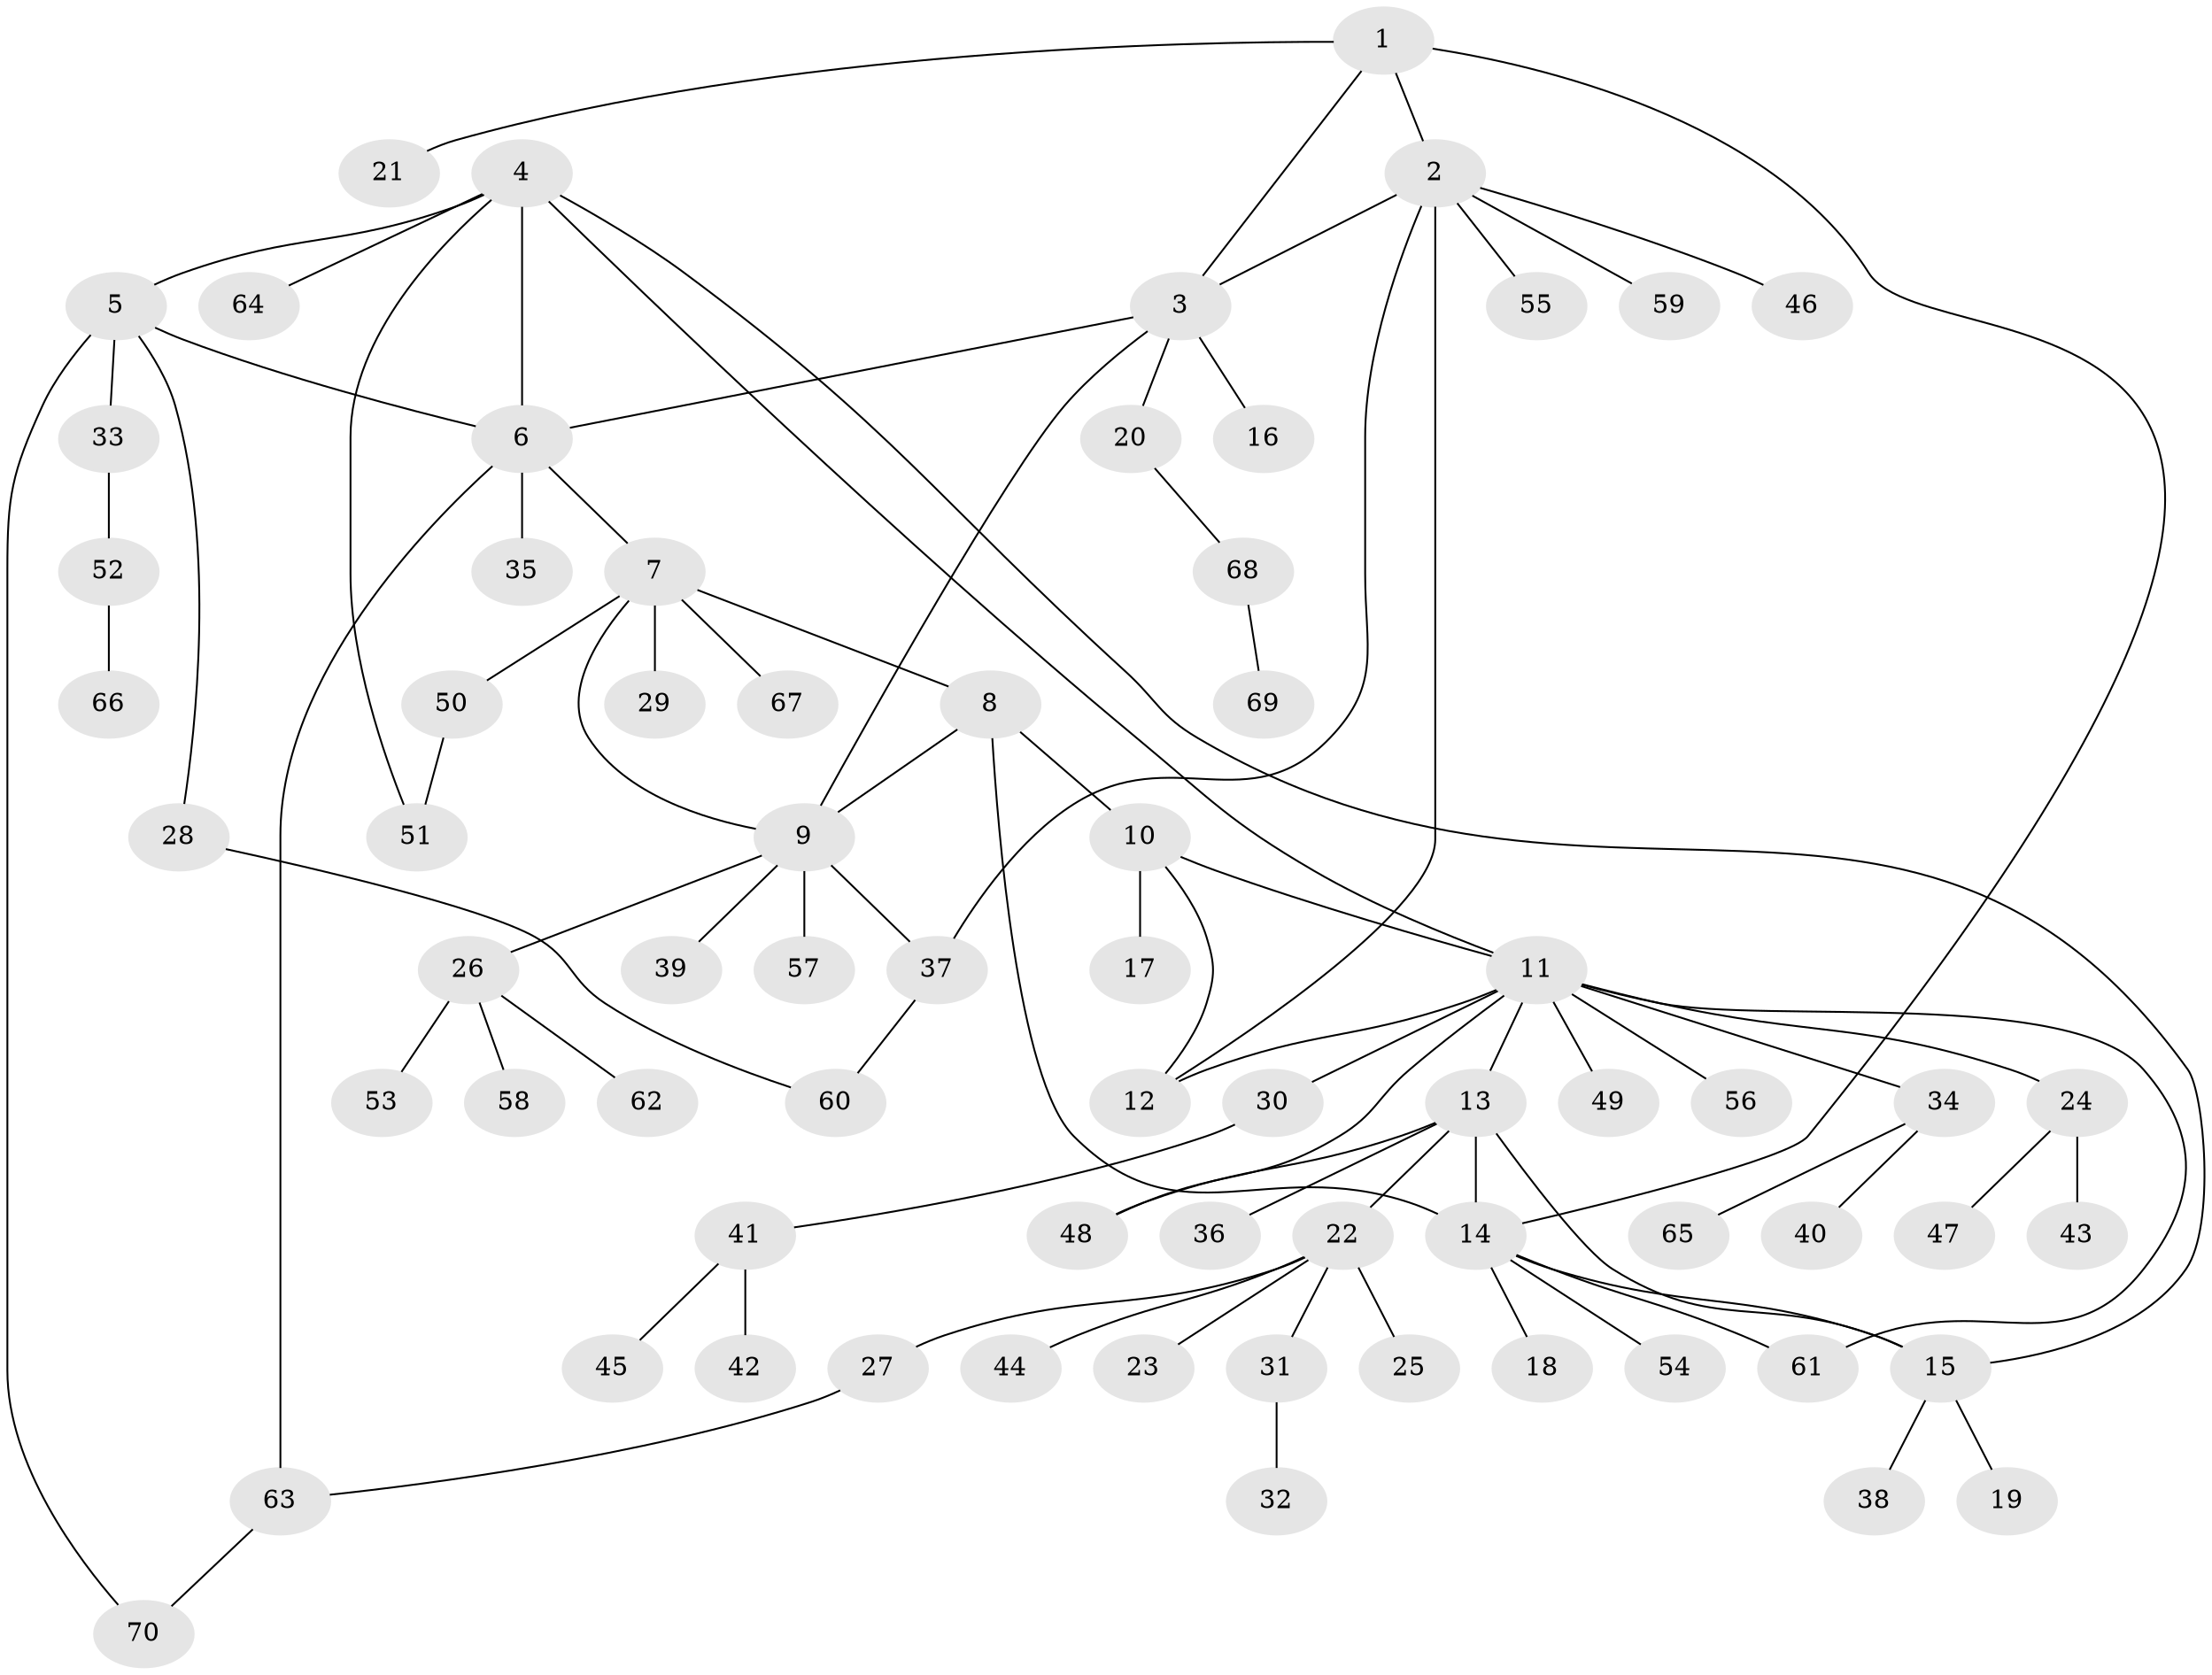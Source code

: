 // coarse degree distribution, {2: 0.13636363636363635, 3: 0.22727272727272727, 1: 0.2727272727272727, 4: 0.09090909090909091, 5: 0.18181818181818182, 7: 0.045454545454545456, 6: 0.045454545454545456}
// Generated by graph-tools (version 1.1) at 2025/37/03/04/25 23:37:31]
// undirected, 70 vertices, 87 edges
graph export_dot {
  node [color=gray90,style=filled];
  1;
  2;
  3;
  4;
  5;
  6;
  7;
  8;
  9;
  10;
  11;
  12;
  13;
  14;
  15;
  16;
  17;
  18;
  19;
  20;
  21;
  22;
  23;
  24;
  25;
  26;
  27;
  28;
  29;
  30;
  31;
  32;
  33;
  34;
  35;
  36;
  37;
  38;
  39;
  40;
  41;
  42;
  43;
  44;
  45;
  46;
  47;
  48;
  49;
  50;
  51;
  52;
  53;
  54;
  55;
  56;
  57;
  58;
  59;
  60;
  61;
  62;
  63;
  64;
  65;
  66;
  67;
  68;
  69;
  70;
  1 -- 2;
  1 -- 3;
  1 -- 14;
  1 -- 21;
  2 -- 3;
  2 -- 12;
  2 -- 37;
  2 -- 46;
  2 -- 55;
  2 -- 59;
  3 -- 6;
  3 -- 9;
  3 -- 16;
  3 -- 20;
  4 -- 5;
  4 -- 6;
  4 -- 11;
  4 -- 15;
  4 -- 51;
  4 -- 64;
  5 -- 6;
  5 -- 28;
  5 -- 33;
  5 -- 70;
  6 -- 7;
  6 -- 35;
  6 -- 63;
  7 -- 8;
  7 -- 9;
  7 -- 29;
  7 -- 50;
  7 -- 67;
  8 -- 9;
  8 -- 10;
  8 -- 14;
  9 -- 26;
  9 -- 37;
  9 -- 39;
  9 -- 57;
  10 -- 11;
  10 -- 12;
  10 -- 17;
  11 -- 12;
  11 -- 13;
  11 -- 24;
  11 -- 30;
  11 -- 34;
  11 -- 48;
  11 -- 49;
  11 -- 56;
  11 -- 61;
  13 -- 14;
  13 -- 15;
  13 -- 22;
  13 -- 36;
  13 -- 48;
  14 -- 15;
  14 -- 18;
  14 -- 54;
  14 -- 61;
  15 -- 19;
  15 -- 38;
  20 -- 68;
  22 -- 23;
  22 -- 25;
  22 -- 27;
  22 -- 31;
  22 -- 44;
  24 -- 43;
  24 -- 47;
  26 -- 53;
  26 -- 58;
  26 -- 62;
  27 -- 63;
  28 -- 60;
  30 -- 41;
  31 -- 32;
  33 -- 52;
  34 -- 40;
  34 -- 65;
  37 -- 60;
  41 -- 42;
  41 -- 45;
  50 -- 51;
  52 -- 66;
  63 -- 70;
  68 -- 69;
}
